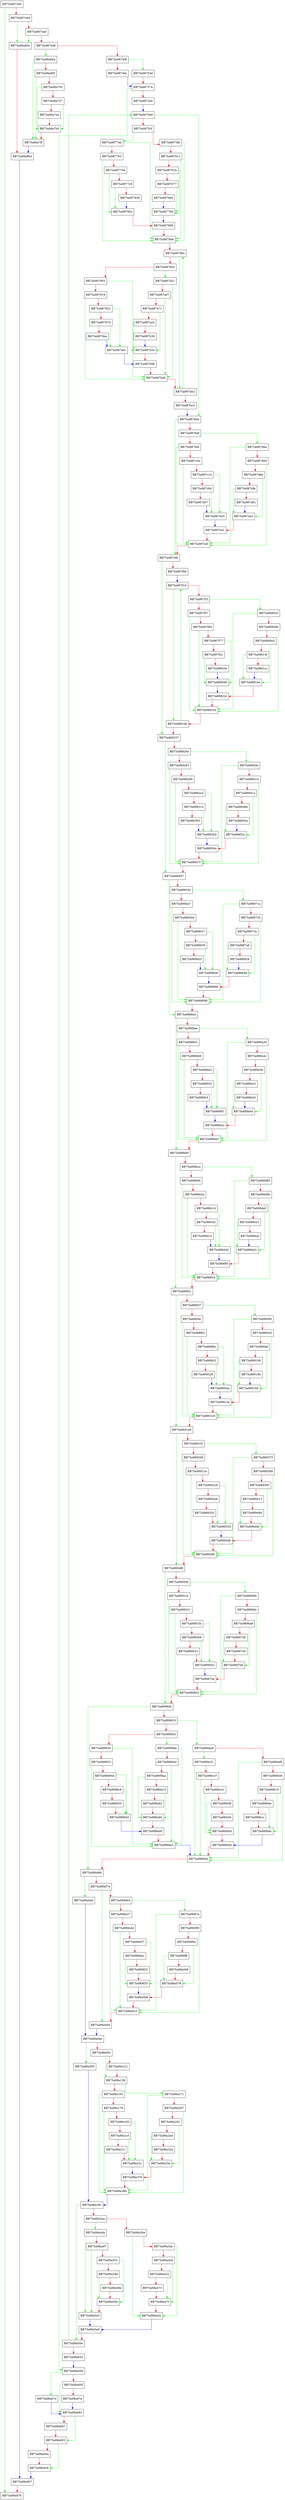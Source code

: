 digraph get_and_log_tamper_diag_info {
  node [shape="box"];
  graph [splines=ortho];
  BB75a9873e0 -> BB75a98a876 [color="green"];
  BB75a9873e0 -> BB75a987464 [color="red"];
  BB75a987464 -> BB75a98a80a [color="green"];
  BB75a987464 -> BB75a9874a0 [color="red"];
  BB75a9874a0 -> BB75a98a80a [color="green"];
  BB75a9874a0 -> BB75a9874d6 [color="red"];
  BB75a9874d6 -> BB75a98a6d4 [color="green"];
  BB75a9874d6 -> BB75a9874df [color="red"];
  BB75a9874df -> BB75a98753d [color="green"];
  BB75a9874df -> BB75a9874fa [color="red"];
  BB75a9874fa -> BB75a98757e [color="blue"];
  BB75a98753d -> BB75a98757e [color="red"];
  BB75a98757e -> BB75a98a656 [color="green"];
  BB75a98757e -> BB75a9875ab [color="red"];
  BB75a9875ab -> BB75a9875b9 [color="blue"];
  BB75a9875b9 -> BB75a987bd4 [color="green"];
  BB75a9875b9 -> BB75a9875cf [color="red"];
  BB75a9875cf -> BB75a98774d [color="green"];
  BB75a9875cf -> BB75a9875fb [color="red"];
  BB75a9875fb -> BB75a9878a6 [color="green"];
  BB75a9875fb -> BB75a987611 [color="red"];
  BB75a987611 -> BB75a9878a6 [color="green"];
  BB75a987611 -> BB75a98761b [color="red"];
  BB75a98761b -> BB75a987708 [color="green"];
  BB75a98761b -> BB75a987677 [color="red"];
  BB75a987677 -> BB75a987708 [color="green"];
  BB75a987677 -> BB75a9876e6 [color="red"];
  BB75a9876e6 -> BB75a987708 [color="blue"];
  BB75a987708 -> BB75a987898 [color="blue"];
  BB75a98774d -> BB75a9878a6 [color="green"];
  BB75a98774d -> BB75a987763 [color="red"];
  BB75a987763 -> BB75a9878a6 [color="green"];
  BB75a987763 -> BB75a98776d [color="red"];
  BB75a98776d -> BB75a98785a [color="green"];
  BB75a98776d -> BB75a9877c9 [color="red"];
  BB75a9877c9 -> BB75a98785a [color="green"];
  BB75a9877c9 -> BB75a987838 [color="red"];
  BB75a987838 -> BB75a98785a [color="blue"];
  BB75a98785a -> BB75a987898 [color="red"];
  BB75a987898 -> BB75a9878a6 [color="red"];
  BB75a9878a6 -> BB75a9878bc [color="red"];
  BB75a9878bc -> BB75a987bb2 [color="green"];
  BB75a9878bc -> BB75a9878cb [color="red"];
  BB75a9878cb -> BB75a987a51 [color="green"];
  BB75a9878cb -> BB75a987903 [color="red"];
  BB75a987903 -> BB75a987ba6 [color="green"];
  BB75a987903 -> BB75a987919 [color="red"];
  BB75a987919 -> BB75a987ba6 [color="green"];
  BB75a987919 -> BB75a987923 [color="red"];
  BB75a987923 -> BB75a987a0c [color="green"];
  BB75a987923 -> BB75a98797d [color="red"];
  BB75a98797d -> BB75a987a0c [color="green"];
  BB75a98797d -> BB75a9879ea [color="red"];
  BB75a9879ea -> BB75a987a0c [color="blue"];
  BB75a987a0c -> BB75a987b98 [color="blue"];
  BB75a987a51 -> BB75a987ba6 [color="green"];
  BB75a987a51 -> BB75a987a67 [color="red"];
  BB75a987a67 -> BB75a987ba6 [color="green"];
  BB75a987a67 -> BB75a987a71 [color="red"];
  BB75a987a71 -> BB75a987b5a [color="green"];
  BB75a987a71 -> BB75a987acb [color="red"];
  BB75a987acb -> BB75a987b5a [color="green"];
  BB75a987acb -> BB75a987b38 [color="red"];
  BB75a987b38 -> BB75a987b5a [color="blue"];
  BB75a987b5a -> BB75a987b98 [color="red"];
  BB75a987b98 -> BB75a987ba6 [color="red"];
  BB75a987ba6 -> BB75a987bb2 [color="red"];
  BB75a987bb2 -> BB75a9878bc [color="green"];
  BB75a987bb2 -> BB75a987bc3 [color="red"];
  BB75a987bc3 -> BB75a987bd4 [color="blue"];
  BB75a987bd4 -> BB75a987efb [color="green"];
  BB75a987bd4 -> BB75a987bdf [color="red"];
  BB75a987bdf -> BB75a987d6e [color="green"];
  BB75a987bdf -> BB75a987bf4 [color="red"];
  BB75a987bf4 -> BB75a987eef [color="green"];
  BB75a987bf4 -> BB75a987c0a [color="red"];
  BB75a987c0a -> BB75a987eef [color="green"];
  BB75a987c0a -> BB75a987c14 [color="red"];
  BB75a987c14 -> BB75a987d29 [color="green"];
  BB75a987c14 -> BB75a987c84 [color="red"];
  BB75a987c84 -> BB75a987d29 [color="green"];
  BB75a987c84 -> BB75a987d07 [color="red"];
  BB75a987d07 -> BB75a987d29 [color="blue"];
  BB75a987d29 -> BB75a987ee1 [color="blue"];
  BB75a987d6e -> BB75a987eef [color="green"];
  BB75a987d6e -> BB75a987d84 [color="red"];
  BB75a987d84 -> BB75a987eef [color="green"];
  BB75a987d84 -> BB75a987d8e [color="red"];
  BB75a987d8e -> BB75a987ea3 [color="green"];
  BB75a987d8e -> BB75a987dfe [color="red"];
  BB75a987dfe -> BB75a987ea3 [color="green"];
  BB75a987dfe -> BB75a987e81 [color="red"];
  BB75a987e81 -> BB75a987ea3 [color="blue"];
  BB75a987ea3 -> BB75a987ee1 [color="red"];
  BB75a987ee1 -> BB75a987eef [color="red"];
  BB75a987eef -> BB75a987efb [color="red"];
  BB75a987efb -> BB75a988257 [color="green"];
  BB75a987efb -> BB75a987f06 [color="red"];
  BB75a987f06 -> BB75a987f10 [color="blue"];
  BB75a987f10 -> BB75a988246 [color="green"];
  BB75a987f10 -> BB75a987f1f [color="red"];
  BB75a987f1f -> BB75a9880c5 [color="green"];
  BB75a987f1f -> BB75a987f57 [color="red"];
  BB75a987f57 -> BB75a98823a [color="green"];
  BB75a987f57 -> BB75a987f6d [color="red"];
  BB75a987f6d -> BB75a98823a [color="green"];
  BB75a987f6d -> BB75a987f77 [color="red"];
  BB75a987f77 -> BB75a988080 [color="green"];
  BB75a987f77 -> BB75a987fe1 [color="red"];
  BB75a987fe1 -> BB75a988080 [color="green"];
  BB75a987fe1 -> BB75a98805e [color="red"];
  BB75a98805e -> BB75a988080 [color="blue"];
  BB75a988080 -> BB75a98822c [color="blue"];
  BB75a9880c5 -> BB75a98823a [color="green"];
  BB75a9880c5 -> BB75a9880db [color="red"];
  BB75a9880db -> BB75a98823a [color="green"];
  BB75a9880db -> BB75a9880e5 [color="red"];
  BB75a9880e5 -> BB75a9881ee [color="green"];
  BB75a9880e5 -> BB75a98814f [color="red"];
  BB75a98814f -> BB75a9881ee [color="green"];
  BB75a98814f -> BB75a9881cc [color="red"];
  BB75a9881cc -> BB75a9881ee [color="blue"];
  BB75a9881ee -> BB75a98822c [color="red"];
  BB75a98822c -> BB75a98823a [color="red"];
  BB75a98823a -> BB75a988246 [color="red"];
  BB75a988246 -> BB75a987f10 [color="green"];
  BB75a988246 -> BB75a988257 [color="red"];
  BB75a988257 -> BB75a988587 [color="green"];
  BB75a988257 -> BB75a98826e [color="red"];
  BB75a98826e -> BB75a9883fa [color="green"];
  BB75a98826e -> BB75a988283 [color="red"];
  BB75a988283 -> BB75a98857f [color="green"];
  BB75a988283 -> BB75a988299 [color="red"];
  BB75a988299 -> BB75a98857f [color="green"];
  BB75a988299 -> BB75a9882a3 [color="red"];
  BB75a9882a3 -> BB75a9883b5 [color="green"];
  BB75a9882a3 -> BB75a988314 [color="red"];
  BB75a988314 -> BB75a9883b5 [color="green"];
  BB75a988314 -> BB75a988393 [color="red"];
  BB75a988393 -> BB75a9883b5 [color="blue"];
  BB75a9883b5 -> BB75a98856a [color="blue"];
  BB75a9883fa -> BB75a98857f [color="green"];
  BB75a9883fa -> BB75a988410 [color="red"];
  BB75a988410 -> BB75a98857f [color="green"];
  BB75a988410 -> BB75a98841a [color="red"];
  BB75a98841a -> BB75a98852c [color="green"];
  BB75a98841a -> BB75a98848b [color="red"];
  BB75a98848b -> BB75a98852c [color="green"];
  BB75a98848b -> BB75a98850a [color="red"];
  BB75a98850a -> BB75a98852c [color="blue"];
  BB75a98852c -> BB75a98856a [color="red"];
  BB75a98856a -> BB75a98857f [color="red"];
  BB75a98857f -> BB75a988587 [color="red"];
  BB75a988587 -> BB75a9888a3 [color="green"];
  BB75a988587 -> BB75a988592 [color="red"];
  BB75a988592 -> BB75a98871a [color="green"];
  BB75a988592 -> BB75a9885a7 [color="red"];
  BB75a9885a7 -> BB75a98889b [color="green"];
  BB75a9885a7 -> BB75a9885bd [color="red"];
  BB75a9885bd -> BB75a98889b [color="green"];
  BB75a9885bd -> BB75a9885c7 [color="red"];
  BB75a9885c7 -> BB75a9886d5 [color="green"];
  BB75a9885c7 -> BB75a988636 [color="red"];
  BB75a988636 -> BB75a9886d5 [color="green"];
  BB75a988636 -> BB75a9886b3 [color="red"];
  BB75a9886b3 -> BB75a9886d5 [color="blue"];
  BB75a9886d5 -> BB75a988886 [color="blue"];
  BB75a98871a -> BB75a98889b [color="green"];
  BB75a98871a -> BB75a988730 [color="red"];
  BB75a988730 -> BB75a98889b [color="green"];
  BB75a988730 -> BB75a98873a [color="red"];
  BB75a98873a -> BB75a988848 [color="green"];
  BB75a98873a -> BB75a9887a9 [color="red"];
  BB75a9887a9 -> BB75a988848 [color="green"];
  BB75a9887a9 -> BB75a988826 [color="red"];
  BB75a988826 -> BB75a988848 [color="blue"];
  BB75a988848 -> BB75a988886 [color="red"];
  BB75a988886 -> BB75a98889b [color="red"];
  BB75a98889b -> BB75a9888a3 [color="red"];
  BB75a9888a3 -> BB75a988bbf [color="green"];
  BB75a9888a3 -> BB75a9888ae [color="red"];
  BB75a9888ae -> BB75a988a36 [color="green"];
  BB75a9888ae -> BB75a9888c3 [color="red"];
  BB75a9888c3 -> BB75a988bb7 [color="green"];
  BB75a9888c3 -> BB75a9888d9 [color="red"];
  BB75a9888d9 -> BB75a988bb7 [color="green"];
  BB75a9888d9 -> BB75a9888e3 [color="red"];
  BB75a9888e3 -> BB75a9889f1 [color="green"];
  BB75a9888e3 -> BB75a988952 [color="red"];
  BB75a988952 -> BB75a9889f1 [color="green"];
  BB75a988952 -> BB75a9889cf [color="red"];
  BB75a9889cf -> BB75a9889f1 [color="blue"];
  BB75a9889f1 -> BB75a988ba2 [color="blue"];
  BB75a988a36 -> BB75a988bb7 [color="green"];
  BB75a988a36 -> BB75a988a4c [color="red"];
  BB75a988a4c -> BB75a988bb7 [color="green"];
  BB75a988a4c -> BB75a988a56 [color="red"];
  BB75a988a56 -> BB75a988b64 [color="green"];
  BB75a988a56 -> BB75a988ac5 [color="red"];
  BB75a988ac5 -> BB75a988b64 [color="green"];
  BB75a988ac5 -> BB75a988b42 [color="red"];
  BB75a988b42 -> BB75a988b64 [color="blue"];
  BB75a988b64 -> BB75a988ba2 [color="red"];
  BB75a988ba2 -> BB75a988bb7 [color="red"];
  BB75a988bb7 -> BB75a988bbf [color="red"];
  BB75a988bbf -> BB75a988f2c [color="green"];
  BB75a988bbf -> BB75a988bca [color="red"];
  BB75a988bca -> BB75a988d85 [color="green"];
  BB75a988bca -> BB75a988bf4 [color="red"];
  BB75a988bf4 -> BB75a988f24 [color="green"];
  BB75a988bf4 -> BB75a988c0a [color="red"];
  BB75a988c0a -> BB75a988f24 [color="green"];
  BB75a988c0a -> BB75a988c14 [color="red"];
  BB75a988c14 -> BB75a988d40 [color="green"];
  BB75a988c14 -> BB75a988c92 [color="red"];
  BB75a988c92 -> BB75a988d40 [color="green"];
  BB75a988c92 -> BB75a988d1e [color="red"];
  BB75a988d1e -> BB75a988d40 [color="blue"];
  BB75a988d40 -> BB75a988f0f [color="blue"];
  BB75a988d85 -> BB75a988f24 [color="green"];
  BB75a988d85 -> BB75a988d9b [color="red"];
  BB75a988d9b -> BB75a988f24 [color="green"];
  BB75a988d9b -> BB75a988da5 [color="red"];
  BB75a988da5 -> BB75a988ed1 [color="green"];
  BB75a988da5 -> BB75a988e23 [color="red"];
  BB75a988e23 -> BB75a988ed1 [color="green"];
  BB75a988e23 -> BB75a988eaf [color="red"];
  BB75a988eaf -> BB75a988ed1 [color="blue"];
  BB75a988ed1 -> BB75a988f0f [color="red"];
  BB75a988f0f -> BB75a988f24 [color="red"];
  BB75a988f24 -> BB75a988f2c [color="red"];
  BB75a988f2c -> BB75a9891e8 [color="green"];
  BB75a988f2c -> BB75a988f37 [color="red"];
  BB75a988f37 -> BB75a98908f [color="green"];
  BB75a988f37 -> BB75a988f4c [color="red"];
  BB75a988f4c -> BB75a9891e0 [color="green"];
  BB75a988f4c -> BB75a988f62 [color="red"];
  BB75a988f62 -> BB75a9891e0 [color="green"];
  BB75a988f62 -> BB75a988f6c [color="red"];
  BB75a988f6c -> BB75a98904a [color="green"];
  BB75a988f6c -> BB75a988fc3 [color="red"];
  BB75a988fc3 -> BB75a98904a [color="green"];
  BB75a988fc3 -> BB75a989028 [color="red"];
  BB75a989028 -> BB75a98904a [color="blue"];
  BB75a98904a -> BB75a9891cb [color="blue"];
  BB75a98908f -> BB75a9891e0 [color="green"];
  BB75a98908f -> BB75a9890a5 [color="red"];
  BB75a9890a5 -> BB75a9891e0 [color="green"];
  BB75a9890a5 -> BB75a9890af [color="red"];
  BB75a9890af -> BB75a98918d [color="green"];
  BB75a9890af -> BB75a989106 [color="red"];
  BB75a989106 -> BB75a98918d [color="green"];
  BB75a989106 -> BB75a98916b [color="red"];
  BB75a98916b -> BB75a98918d [color="blue"];
  BB75a98918d -> BB75a9891cb [color="red"];
  BB75a9891cb -> BB75a9891e0 [color="red"];
  BB75a9891e0 -> BB75a9891e8 [color="red"];
  BB75a9891e8 -> BB75a9894f8 [color="green"];
  BB75a9891e8 -> BB75a9891f3 [color="red"];
  BB75a9891f3 -> BB75a989375 [color="green"];
  BB75a9891f3 -> BB75a989208 [color="red"];
  BB75a989208 -> BB75a9894f0 [color="green"];
  BB75a989208 -> BB75a98921e [color="red"];
  BB75a98921e -> BB75a9894f0 [color="green"];
  BB75a98921e -> BB75a989228 [color="red"];
  BB75a989228 -> BB75a989330 [color="green"];
  BB75a989228 -> BB75a9892a6 [color="red"];
  BB75a9892a6 -> BB75a989330 [color="green"];
  BB75a9892a6 -> BB75a989320 [color="red"];
  BB75a989320 -> BB75a989330 [color="red"];
  BB75a989330 -> BB75a9894db [color="blue"];
  BB75a989375 -> BB75a9894f0 [color="green"];
  BB75a989375 -> BB75a98938b [color="red"];
  BB75a98938b -> BB75a9894f0 [color="green"];
  BB75a98938b -> BB75a989395 [color="red"];
  BB75a989395 -> BB75a98949d [color="green"];
  BB75a989395 -> BB75a989413 [color="red"];
  BB75a989413 -> BB75a98949d [color="green"];
  BB75a989413 -> BB75a98948d [color="red"];
  BB75a98948d -> BB75a98949d [color="red"];
  BB75a98949d -> BB75a9894db [color="red"];
  BB75a9894db -> BB75a9894f0 [color="red"];
  BB75a9894f0 -> BB75a9894f8 [color="red"];
  BB75a9894f8 -> BB75a98980b [color="green"];
  BB75a9894f8 -> BB75a989506 [color="red"];
  BB75a989506 -> BB75a989688 [color="green"];
  BB75a989506 -> BB75a98951b [color="red"];
  BB75a98951b -> BB75a989803 [color="green"];
  BB75a98951b -> BB75a989531 [color="red"];
  BB75a989531 -> BB75a989803 [color="green"];
  BB75a989531 -> BB75a98953b [color="red"];
  BB75a98953b -> BB75a989643 [color="green"];
  BB75a98953b -> BB75a9895b9 [color="red"];
  BB75a9895b9 -> BB75a989643 [color="green"];
  BB75a9895b9 -> BB75a989633 [color="red"];
  BB75a989633 -> BB75a989643 [color="red"];
  BB75a989643 -> BB75a9897ee [color="blue"];
  BB75a989688 -> BB75a989803 [color="green"];
  BB75a989688 -> BB75a98969e [color="red"];
  BB75a98969e -> BB75a989803 [color="green"];
  BB75a98969e -> BB75a9896a8 [color="red"];
  BB75a9896a8 -> BB75a9897b0 [color="green"];
  BB75a9896a8 -> BB75a989726 [color="red"];
  BB75a989726 -> BB75a9897b0 [color="green"];
  BB75a989726 -> BB75a9897a0 [color="red"];
  BB75a9897a0 -> BB75a9897b0 [color="red"];
  BB75a9897b0 -> BB75a9897ee [color="red"];
  BB75a9897ee -> BB75a989803 [color="red"];
  BB75a989803 -> BB75a98980b [color="red"];
  BB75a98980b -> BB75a989d66 [color="green"];
  BB75a98980b -> BB75a989819 [color="red"];
  BB75a989819 -> BB75a989ae8 [color="green"];
  BB75a989819 -> BB75a989835 [color="red"];
  BB75a989835 -> BB75a98998a [color="green"];
  BB75a989835 -> BB75a98983d [color="red"];
  BB75a98983d -> BB75a989ae3 [color="green"];
  BB75a98983d -> BB75a989853 [color="red"];
  BB75a989853 -> BB75a989ae3 [color="green"];
  BB75a989853 -> BB75a98985d [color="red"];
  BB75a98985d -> BB75a989945 [color="green"];
  BB75a98985d -> BB75a9898c8 [color="red"];
  BB75a9898c8 -> BB75a989945 [color="green"];
  BB75a9898c8 -> BB75a989935 [color="red"];
  BB75a989935 -> BB75a989945 [color="red"];
  BB75a989945 -> BB75a989ad0 [color="blue"];
  BB75a98998a -> BB75a989ae3 [color="green"];
  BB75a98998a -> BB75a9899a0 [color="red"];
  BB75a9899a0 -> BB75a989ae3 [color="green"];
  BB75a9899a0 -> BB75a9899aa [color="red"];
  BB75a9899aa -> BB75a989a92 [color="green"];
  BB75a9899aa -> BB75a989a15 [color="red"];
  BB75a989a15 -> BB75a989a92 [color="green"];
  BB75a989a15 -> BB75a989a82 [color="red"];
  BB75a989a82 -> BB75a989a92 [color="red"];
  BB75a989a92 -> BB75a989ad0 [color="red"];
  BB75a989ad0 -> BB75a989ae3 [color="red"];
  BB75a989ae3 -> BB75a989d5e [color="blue"];
  BB75a989ae8 -> BB75a989c21 [color="green"];
  BB75a989ae8 -> BB75a989af0 [color="red"];
  BB75a989af0 -> BB75a989d5e [color="green"];
  BB75a989af0 -> BB75a989b06 [color="red"];
  BB75a989b06 -> BB75a989d5e [color="green"];
  BB75a989b06 -> BB75a989b10 [color="red"];
  BB75a989b10 -> BB75a989bdc [color="green"];
  BB75a989b10 -> BB75a989b6e [color="red"];
  BB75a989b6e -> BB75a989bdc [color="green"];
  BB75a989b6e -> BB75a989bcc [color="red"];
  BB75a989bcc -> BB75a989bdc [color="red"];
  BB75a989bdc -> BB75a989d4b [color="blue"];
  BB75a989c21 -> BB75a989d5e [color="green"];
  BB75a989c21 -> BB75a989c37 [color="red"];
  BB75a989c37 -> BB75a989d5e [color="green"];
  BB75a989c37 -> BB75a989c41 [color="red"];
  BB75a989c41 -> BB75a989d0d [color="green"];
  BB75a989c41 -> BB75a989c9f [color="red"];
  BB75a989c9f -> BB75a989d0d [color="green"];
  BB75a989c9f -> BB75a989cfd [color="red"];
  BB75a989cfd -> BB75a989d0d [color="red"];
  BB75a989d0d -> BB75a989d4b [color="red"];
  BB75a989d4b -> BB75a989d5e [color="red"];
  BB75a989d5e -> BB75a989d66 [color="red"];
  BB75a989d66 -> BB75a98a0eb [color="green"];
  BB75a989d66 -> BB75a989d74 [color="red"];
  BB75a989d74 -> BB75a98a0dd [color="green"];
  BB75a989d74 -> BB75a989de3 [color="red"];
  BB75a989de3 -> BB75a989f7a [color="green"];
  BB75a989de3 -> BB75a989e37 [color="red"];
  BB75a989e37 -> BB75a98a0c3 [color="green"];
  BB75a989e37 -> BB75a989e4d [color="red"];
  BB75a989e4d -> BB75a98a0c3 [color="green"];
  BB75a989e4d -> BB75a989e57 [color="red"];
  BB75a989e57 -> BB75a989f35 [color="green"];
  BB75a989e57 -> BB75a989ebc [color="red"];
  BB75a989ebc -> BB75a989f35 [color="green"];
  BB75a989ebc -> BB75a989f25 [color="red"];
  BB75a989f25 -> BB75a989f35 [color="red"];
  BB75a989f35 -> BB75a98a0b6 [color="blue"];
  BB75a989f7a -> BB75a98a0c3 [color="green"];
  BB75a989f7a -> BB75a989f90 [color="red"];
  BB75a989f90 -> BB75a98a0c3 [color="green"];
  BB75a989f90 -> BB75a989f9a [color="red"];
  BB75a989f9a -> BB75a98a078 [color="green"];
  BB75a989f9a -> BB75a989fff [color="red"];
  BB75a989fff -> BB75a98a078 [color="green"];
  BB75a989fff -> BB75a98a068 [color="red"];
  BB75a98a068 -> BB75a98a078 [color="red"];
  BB75a98a078 -> BB75a98a0b6 [color="red"];
  BB75a98a0b6 -> BB75a98a0c3 [color="red"];
  BB75a98a0c3 -> BB75a98a0dd [color="red"];
  BB75a98a0dd -> BB75a98a0ee [color="blue"];
  BB75a98a0eb -> BB75a98a0ee [color="blue"];
  BB75a98a0ee -> BB75a98a395 [color="green"];
  BB75a98a0ee -> BB75a98a0fc [color="red"];
  BB75a98a0fc -> BB75a98a13b [color="green"];
  BB75a98a0fc -> BB75a98a121 [color="red"];
  BB75a98a121 -> BB75a98a13b [color="red"];
  BB75a98a13b -> BB75a98a271 [color="green"];
  BB75a98a13b -> BB75a98a163 [color="red"];
  BB75a98a163 -> BB75a98a38b [color="green"];
  BB75a98a163 -> BB75a98a179 [color="red"];
  BB75a98a179 -> BB75a98a38b [color="green"];
  BB75a98a179 -> BB75a98a183 [color="red"];
  BB75a98a183 -> BB75a98a22c [color="green"];
  BB75a98a183 -> BB75a98a1cf [color="red"];
  BB75a98a1cf -> BB75a98a22c [color="green"];
  BB75a98a1cf -> BB75a98a21c [color="red"];
  BB75a98a21c -> BB75a98a22c [color="red"];
  BB75a98a22c -> BB75a98a378 [color="blue"];
  BB75a98a271 -> BB75a98a38b [color="green"];
  BB75a98a271 -> BB75a98a287 [color="red"];
  BB75a98a287 -> BB75a98a38b [color="green"];
  BB75a98a287 -> BB75a98a291 [color="red"];
  BB75a98a291 -> BB75a98a33a [color="green"];
  BB75a98a291 -> BB75a98a2dd [color="red"];
  BB75a98a2dd -> BB75a98a33a [color="green"];
  BB75a98a2dd -> BB75a98a32a [color="red"];
  BB75a98a32a -> BB75a98a33a [color="red"];
  BB75a98a33a -> BB75a98a378 [color="red"];
  BB75a98a378 -> BB75a98a38b [color="red"];
  BB75a98a38b -> BB75a98a39c [color="blue"];
  BB75a98a395 -> BB75a98a39c [color="blue"];
  BB75a98a39c -> BB75a98a5ee [color="green"];
  BB75a98a39c -> BB75a98a3aa [color="red"];
  BB75a98a3aa -> BB75a98a4da [color="green"];
  BB75a98a3aa -> BB75a98a3be [color="red"];
  BB75a98a3be -> BB75a98a4d2 [color="green"];
  BB75a98a3be -> BB75a98a3dc [color="red"];
  BB75a98a3dc -> BB75a98a4d2 [color="green"];
  BB75a98a3dc -> BB75a98a3e6 [color="red"];
  BB75a98a3e6 -> BB75a98a47f [color="green"];
  BB75a98a3e6 -> BB75a98a432 [color="red"];
  BB75a98a432 -> BB75a98a47f [color="green"];
  BB75a98a432 -> BB75a98a473 [color="red"];
  BB75a98a473 -> BB75a98a47f [color="red"];
  BB75a98a47f -> BB75a98a4d2 [color="red"];
  BB75a98a4d2 -> BB75a98a5e9 [color="blue"];
  BB75a98a4da -> BB75a98a5e5 [color="green"];
  BB75a98a4da -> BB75a98a4f7 [color="red"];
  BB75a98a4f7 -> BB75a98a5e5 [color="green"];
  BB75a98a4f7 -> BB75a98a501 [color="red"];
  BB75a98a501 -> BB75a98a59a [color="green"];
  BB75a98a501 -> BB75a98a54d [color="red"];
  BB75a98a54d -> BB75a98a59a [color="green"];
  BB75a98a54d -> BB75a98a58e [color="red"];
  BB75a98a58e -> BB75a98a59a [color="red"];
  BB75a98a59a -> BB75a98a5e5 [color="red"];
  BB75a98a5e5 -> BB75a98a5e9 [color="blue"];
  BB75a98a5e9 -> BB75a98a5ee [color="red"];
  BB75a98a5ee -> BB75a9875b9 [color="green"];
  BB75a98a5ee -> BB75a98a652 [color="red"];
  BB75a98a652 -> BB75a98a656 [color="blue"];
  BB75a98a656 -> BB75a98a67e [color="green"];
  BB75a98a656 -> BB75a98a65f [color="red"];
  BB75a98a65f -> BB75a98a682 [color="green"];
  BB75a98a65f -> BB75a98a67a [color="red"];
  BB75a98a67a -> BB75a98a682 [color="blue"];
  BB75a98a67e -> BB75a98a682 [color="blue"];
  BB75a98a682 -> BB75a98a693 [color="green"];
  BB75a98a682 -> BB75a98a687 [color="red"];
  BB75a98a687 -> BB75a98a693 [color="red"];
  BB75a98a693 -> BB75a98a6c6 [color="green"];
  BB75a98a693 -> BB75a98a69a [color="red"];
  BB75a98a69a -> BB75a98a6c6 [color="red"];
  BB75a98a6c6 -> BB75a98a867 [color="blue"];
  BB75a98a6d4 -> BB75a98a7ff [color="green"];
  BB75a98a6d4 -> BB75a98a6f5 [color="red"];
  BB75a98a6f5 -> BB75a98a7ff [color="green"];
  BB75a98a6f5 -> BB75a98a705 [color="red"];
  BB75a98a705 -> BB75a98a7b0 [color="green"];
  BB75a98a705 -> BB75a98a757 [color="red"];
  BB75a98a757 -> BB75a98a7b0 [color="green"];
  BB75a98a757 -> BB75a98a7a4 [color="red"];
  BB75a98a7a4 -> BB75a98a7b0 [color="red"];
  BB75a98a7b0 -> BB75a98a7ff [color="red"];
  BB75a98a7ff -> BB75a98a864 [color="blue"];
  BB75a98a80a -> BB75a98a864 [color="red"];
  BB75a98a864 -> BB75a98a867 [color="blue"];
  BB75a98a867 -> BB75a98a876 [color="red"];
}